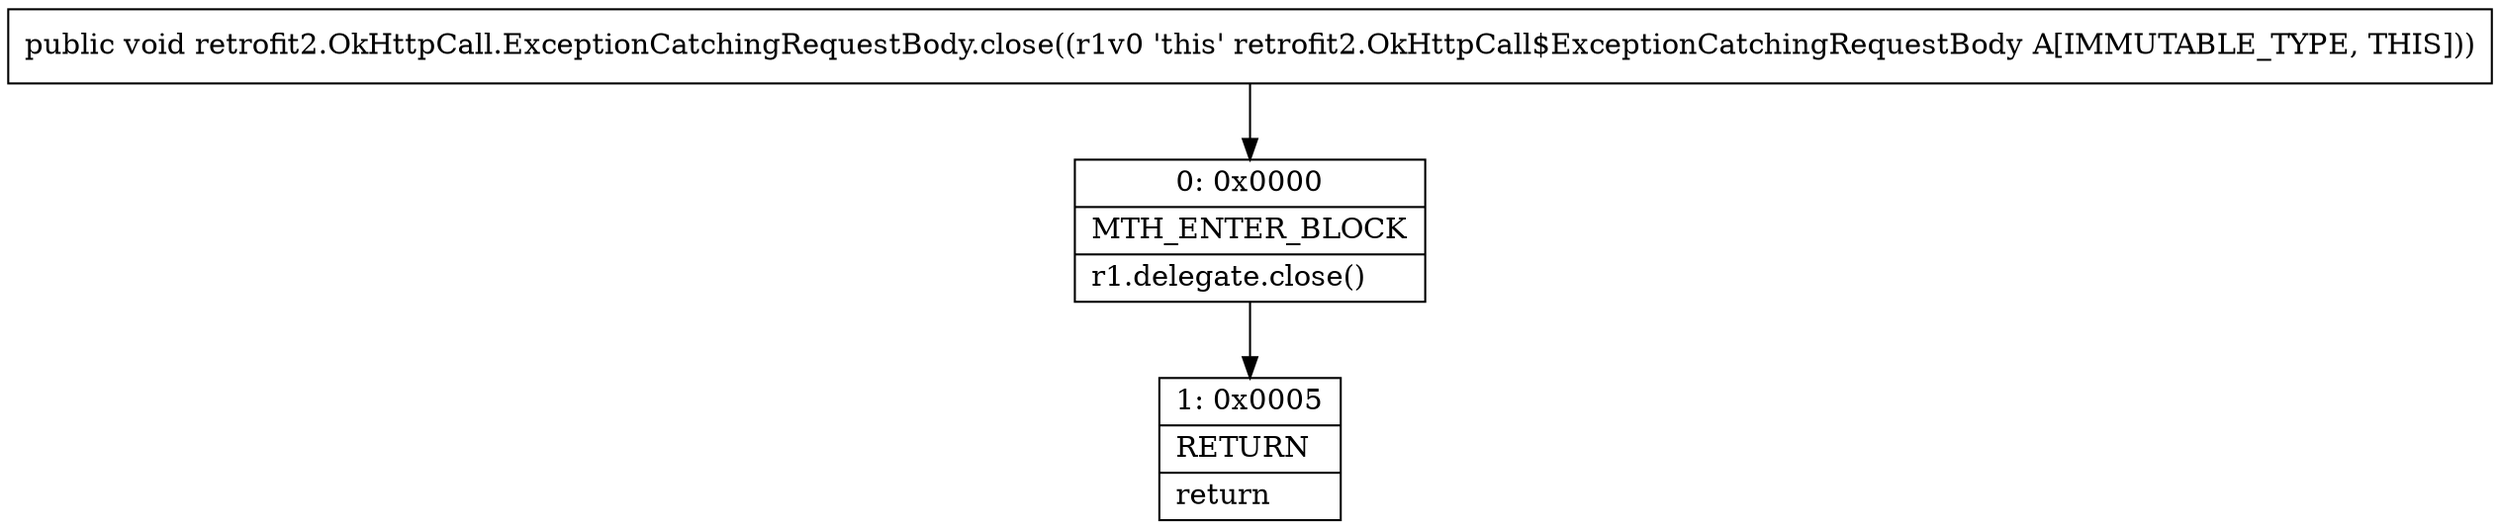 digraph "CFG forretrofit2.OkHttpCall.ExceptionCatchingRequestBody.close()V" {
Node_0 [shape=record,label="{0\:\ 0x0000|MTH_ENTER_BLOCK\l|r1.delegate.close()\l}"];
Node_1 [shape=record,label="{1\:\ 0x0005|RETURN\l|return\l}"];
MethodNode[shape=record,label="{public void retrofit2.OkHttpCall.ExceptionCatchingRequestBody.close((r1v0 'this' retrofit2.OkHttpCall$ExceptionCatchingRequestBody A[IMMUTABLE_TYPE, THIS])) }"];
MethodNode -> Node_0;
Node_0 -> Node_1;
}

